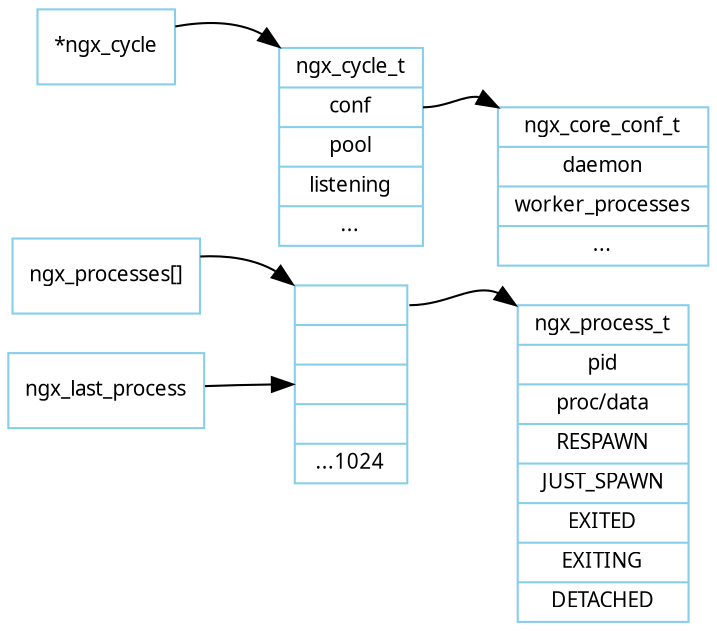 digraph ngx_process_data_structure {
   rankdir=LR;
   node [shape=record, color=skyblue, fontname="Verdana", fontsize=10];

   // process
   ngx_processes [label="ngx_processes[]"];
   ngx_last_process [label="ngx_last_process"];
   ngx_processes_array [label="<1>|<2>|<3>||...1024"];
   ngx_process_t [label="ngx_process_t|<pid>pid|<proc>proc/data|RESPAWN|JUST_SPAWN|EXITED|EXITING|DETACHED"];

   ngx_processes -> ngx_processes_array:nw;
   ngx_last_process -> ngx_processes_array:3;
   ngx_processes_array:1 -> ngx_process_t:nw;

   // cycle
   ngx_cycle [label="*ngx_cycle"];
   ngx_cycle_t [label="ngx_cycle_t|<conf>conf|pool|listening|..."];
   ngx_core_conf_t [label="ngx_core_conf_t|<daemon>daemon|<worker_processes>worker_processes|..."];
   
   ngx_cycle->ngx_cycle_t:nw;
   ngx_cycle_t:conf -> ngx_core_conf_t:nw;
}